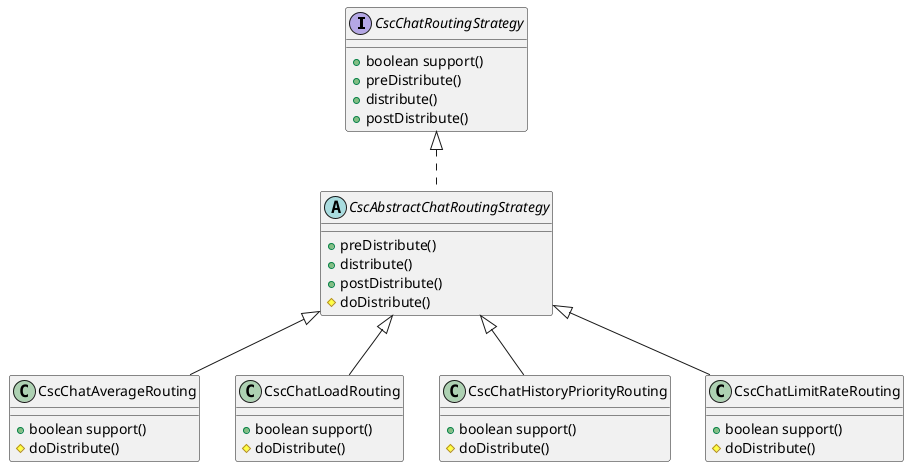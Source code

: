 @startuml

CscChatRoutingStrategy <|.. CscAbstractChatRoutingStrategy
CscAbstractChatRoutingStrategy <|-- CscChatAverageRouting
CscAbstractChatRoutingStrategy <|-- CscChatLoadRouting
CscAbstractChatRoutingStrategy <|-- CscChatHistoryPriorityRouting
CscAbstractChatRoutingStrategy <|-- CscChatLimitRateRouting

interface CscChatRoutingStrategy {
    +boolean support()
    +preDistribute()
    +distribute()
    +postDistribute()
}

abstract class CscAbstractChatRoutingStrategy {
    +preDistribute()
    +distribute()
    +postDistribute()
    #doDistribute()
}

class CscChatAverageRouting {
    +boolean support()
    #doDistribute()
}

class CscChatLoadRouting {
    +boolean support()
    #doDistribute()
}

class CscChatHistoryPriorityRouting {
    +boolean support()
    #doDistribute()
}

class CscChatLimitRateRouting {
    +boolean support()
    #doDistribute()
}

@enduml